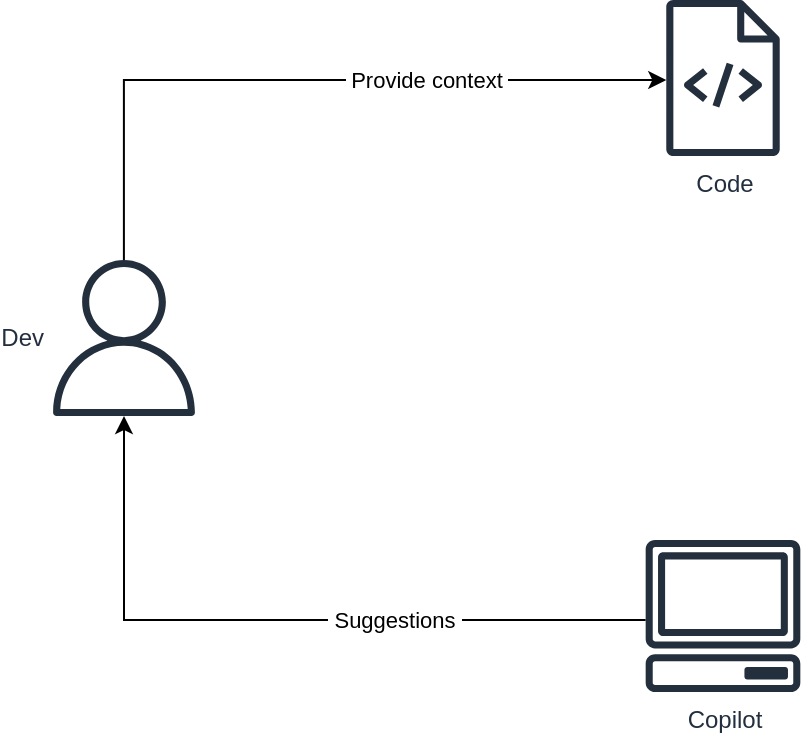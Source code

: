 <mxfile version="26.0.4">
  <diagram name="Page-1" id="US_vyMiCweZEms6KRTl4">
    <mxGraphModel dx="1114" dy="1027" grid="1" gridSize="10" guides="1" tooltips="1" connect="1" arrows="1" fold="1" page="1" pageScale="1" pageWidth="850" pageHeight="1100" math="0" shadow="0">
      <root>
        <mxCell id="0" />
        <mxCell id="1" parent="0" />
        <mxCell id="krRRNRL8NltybPiC9AHs-4" value="&amp;nbsp;Suggestions&amp;nbsp;" style="edgeStyle=orthogonalEdgeStyle;rounded=0;orthogonalLoop=1;jettySize=auto;html=1;" edge="1" parent="1" source="krRRNRL8NltybPiC9AHs-3" target="krRRNRL8NltybPiC9AHs-1">
          <mxGeometry x="-0.306" relative="1" as="geometry">
            <Array as="points">
              <mxPoint x="299" y="650" />
            </Array>
            <mxPoint as="offset" />
          </mxGeometry>
        </mxCell>
        <mxCell id="krRRNRL8NltybPiC9AHs-5" value="&amp;nbsp;Provide context&amp;nbsp;" style="edgeStyle=orthogonalEdgeStyle;rounded=0;orthogonalLoop=1;jettySize=auto;html=1;" edge="1" parent="1" source="krRRNRL8NltybPiC9AHs-1" target="krRRNRL8NltybPiC9AHs-2">
          <mxGeometry x="0.335" relative="1" as="geometry">
            <Array as="points">
              <mxPoint x="299" y="380" />
            </Array>
            <mxPoint as="offset" />
          </mxGeometry>
        </mxCell>
        <mxCell id="krRRNRL8NltybPiC9AHs-1" value="Dev" style="sketch=0;outlineConnect=0;fontColor=#232F3E;gradientColor=none;fillColor=#232F3D;strokeColor=none;dashed=0;verticalLabelPosition=middle;verticalAlign=middle;align=right;html=1;fontSize=12;fontStyle=0;aspect=fixed;pointerEvents=1;shape=mxgraph.aws4.user;labelPosition=left;" vertex="1" parent="1">
          <mxGeometry x="260" y="470" width="78" height="78" as="geometry" />
        </mxCell>
        <mxCell id="krRRNRL8NltybPiC9AHs-2" value="Code" style="sketch=0;outlineConnect=0;fontColor=#232F3E;gradientColor=none;fillColor=#232F3D;strokeColor=none;dashed=0;verticalLabelPosition=bottom;verticalAlign=top;align=center;html=1;fontSize=12;fontStyle=0;aspect=fixed;pointerEvents=1;shape=mxgraph.aws4.source_code;" vertex="1" parent="1">
          <mxGeometry x="570" y="340" width="57" height="78" as="geometry" />
        </mxCell>
        <mxCell id="krRRNRL8NltybPiC9AHs-3" value="Copilot" style="sketch=0;outlineConnect=0;fontColor=#232F3E;gradientColor=none;fillColor=#232F3D;strokeColor=none;dashed=0;verticalLabelPosition=bottom;verticalAlign=top;align=center;html=1;fontSize=12;fontStyle=0;aspect=fixed;pointerEvents=1;shape=mxgraph.aws4.client;" vertex="1" parent="1">
          <mxGeometry x="559.5" y="610" width="78" height="76" as="geometry" />
        </mxCell>
      </root>
    </mxGraphModel>
  </diagram>
</mxfile>
